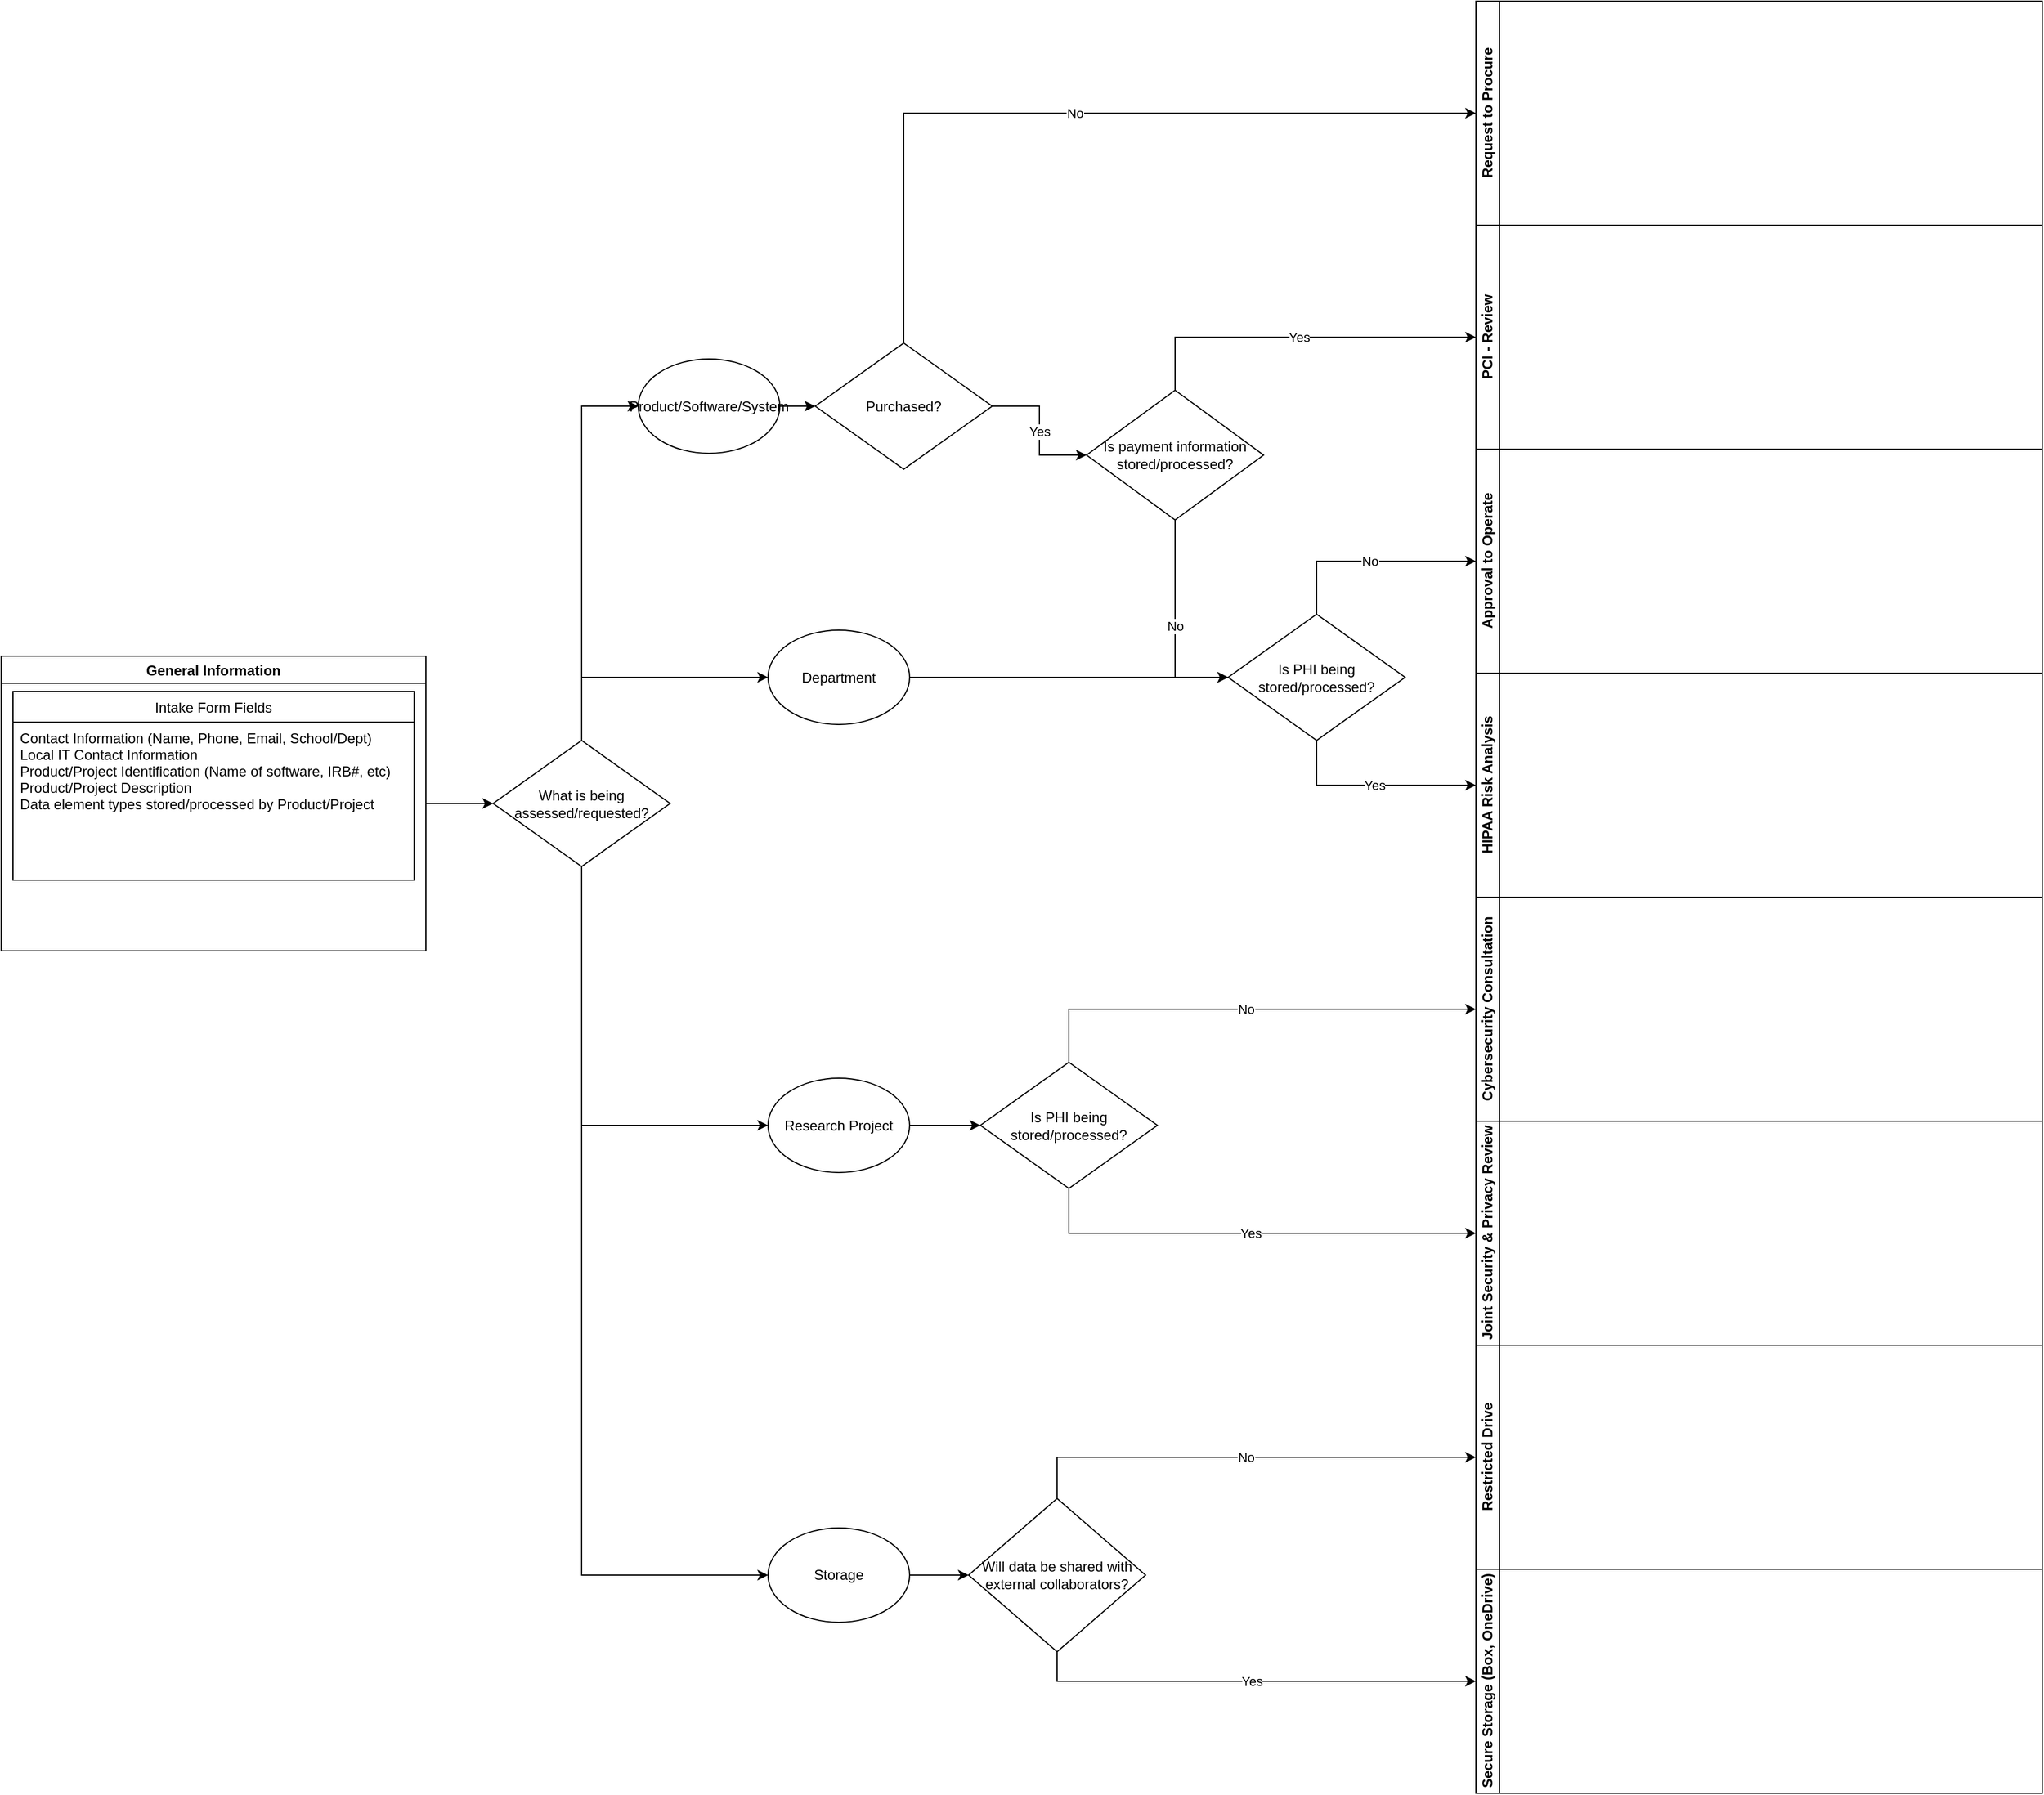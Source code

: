 <mxfile version="13.1.1" type="github">
  <diagram id="prtHgNgQTEPvFCAcTncT" name="Page-1">
    <mxGraphModel dx="3080" dy="1896" grid="1" gridSize="10" guides="1" tooltips="1" connect="1" arrows="1" fold="1" page="1" pageScale="1" pageWidth="827" pageHeight="1169" math="0" shadow="0">
      <root>
        <mxCell id="0" />
        <mxCell id="1" parent="0" />
        <mxCell id="ICGc_ksDgKoEMmsDHTLX-52" value="" style="edgeStyle=orthogonalEdgeStyle;rounded=0;orthogonalLoop=1;jettySize=auto;html=1;entryX=0;entryY=0.5;entryDx=0;entryDy=0;" edge="1" parent="1" source="yxAS-kUYhovaRyHfJ3Vv-26" target="yxAS-kUYhovaRyHfJ3Vv-39">
          <mxGeometry relative="1" as="geometry">
            <mxPoint x="-660" y="560.5" as="targetPoint" />
          </mxGeometry>
        </mxCell>
        <mxCell id="yxAS-kUYhovaRyHfJ3Vv-26" value="General Information" style="swimlane;" parent="1" vertex="1">
          <mxGeometry x="-980" y="435.5" width="360" height="250" as="geometry" />
        </mxCell>
        <mxCell id="yxAS-kUYhovaRyHfJ3Vv-28" value="Intake Form Fields" style="swimlane;fontStyle=0;childLayout=stackLayout;horizontal=1;startSize=26;fillColor=none;horizontalStack=0;resizeParent=1;resizeParentMax=0;resizeLast=0;collapsible=1;marginBottom=0;" parent="yxAS-kUYhovaRyHfJ3Vv-26" vertex="1">
          <mxGeometry x="10" y="30" width="340" height="160" as="geometry" />
        </mxCell>
        <mxCell id="yxAS-kUYhovaRyHfJ3Vv-31" value="Contact Information (Name, Phone, Email, School/Dept)&#xa;Local IT Contact Information&#xa;Product/Project Identification (Name of software, IRB#, etc)&#xa;Product/Project Description&#xa;Data element types stored/processed by Product/Project&#xa;&#xa;&#xa;&#xa;" style="text;strokeColor=none;fillColor=none;align=left;verticalAlign=top;spacingLeft=4;spacingRight=4;overflow=hidden;rotatable=0;points=[[0,0.5],[1,0.5]];portConstraint=eastwest;" parent="yxAS-kUYhovaRyHfJ3Vv-28" vertex="1">
          <mxGeometry y="26" width="340" height="134" as="geometry" />
        </mxCell>
        <mxCell id="ICGc_ksDgKoEMmsDHTLX-37" value="No" style="edgeStyle=orthogonalEdgeStyle;rounded=0;orthogonalLoop=1;jettySize=auto;html=1;exitX=0.5;exitY=0;exitDx=0;exitDy=0;entryX=0;entryY=0.5;entryDx=0;entryDy=0;" edge="1" parent="1" source="yxAS-kUYhovaRyHfJ3Vv-38" target="ICGc_ksDgKoEMmsDHTLX-30">
          <mxGeometry relative="1" as="geometry" />
        </mxCell>
        <mxCell id="ICGc_ksDgKoEMmsDHTLX-38" value="Yes" style="edgeStyle=orthogonalEdgeStyle;rounded=0;orthogonalLoop=1;jettySize=auto;html=1;exitX=0.5;exitY=1;exitDx=0;exitDy=0;entryX=0;entryY=0.5;entryDx=0;entryDy=0;" edge="1" parent="1" source="yxAS-kUYhovaRyHfJ3Vv-38" target="ICGc_ksDgKoEMmsDHTLX-36">
          <mxGeometry relative="1" as="geometry" />
        </mxCell>
        <mxCell id="yxAS-kUYhovaRyHfJ3Vv-38" value="Is PHI being stored/processed?" style="rhombus;whiteSpace=wrap;html=1;" parent="1" vertex="1">
          <mxGeometry x="60" y="400" width="150" height="107" as="geometry" />
        </mxCell>
        <mxCell id="ICGc_ksDgKoEMmsDHTLX-19" style="edgeStyle=orthogonalEdgeStyle;rounded=0;orthogonalLoop=1;jettySize=auto;html=1;exitX=0.5;exitY=0;exitDx=0;exitDy=0;entryX=0;entryY=0.5;entryDx=0;entryDy=0;" edge="1" parent="1" source="yxAS-kUYhovaRyHfJ3Vv-39" target="ICGc_ksDgKoEMmsDHTLX-6">
          <mxGeometry relative="1" as="geometry" />
        </mxCell>
        <mxCell id="ICGc_ksDgKoEMmsDHTLX-24" style="edgeStyle=orthogonalEdgeStyle;rounded=0;orthogonalLoop=1;jettySize=auto;html=1;exitX=0.5;exitY=0;exitDx=0;exitDy=0;entryX=0;entryY=0.5;entryDx=0;entryDy=0;" edge="1" parent="1" source="yxAS-kUYhovaRyHfJ3Vv-39" target="ICGc_ksDgKoEMmsDHTLX-7">
          <mxGeometry relative="1" as="geometry" />
        </mxCell>
        <mxCell id="ICGc_ksDgKoEMmsDHTLX-27" style="edgeStyle=orthogonalEdgeStyle;rounded=0;orthogonalLoop=1;jettySize=auto;html=1;exitX=0.5;exitY=1;exitDx=0;exitDy=0;entryX=0;entryY=0.5;entryDx=0;entryDy=0;" edge="1" parent="1" source="yxAS-kUYhovaRyHfJ3Vv-39" target="ICGc_ksDgKoEMmsDHTLX-9">
          <mxGeometry relative="1" as="geometry" />
        </mxCell>
        <mxCell id="ICGc_ksDgKoEMmsDHTLX-61" style="edgeStyle=orthogonalEdgeStyle;rounded=0;orthogonalLoop=1;jettySize=auto;html=1;exitX=0.5;exitY=1;exitDx=0;exitDy=0;entryX=0;entryY=0.5;entryDx=0;entryDy=0;" edge="1" parent="1" source="yxAS-kUYhovaRyHfJ3Vv-39" target="ICGc_ksDgKoEMmsDHTLX-60">
          <mxGeometry relative="1" as="geometry" />
        </mxCell>
        <mxCell id="yxAS-kUYhovaRyHfJ3Vv-39" value="What is being assessed/requested?" style="rhombus;whiteSpace=wrap;html=1;" parent="1" vertex="1">
          <mxGeometry x="-563" y="507" width="150" height="107" as="geometry" />
        </mxCell>
        <mxCell id="ICGc_ksDgKoEMmsDHTLX-31" value="" style="edgeStyle=orthogonalEdgeStyle;rounded=0;orthogonalLoop=1;jettySize=auto;html=1;" edge="1" parent="1" source="ICGc_ksDgKoEMmsDHTLX-6" target="ICGc_ksDgKoEMmsDHTLX-28">
          <mxGeometry relative="1" as="geometry" />
        </mxCell>
        <mxCell id="ICGc_ksDgKoEMmsDHTLX-6" value="Product/Software/System" style="ellipse;whiteSpace=wrap;html=1;" vertex="1" parent="1">
          <mxGeometry x="-440" y="183.5" width="120" height="80" as="geometry" />
        </mxCell>
        <mxCell id="ICGc_ksDgKoEMmsDHTLX-14" style="edgeStyle=orthogonalEdgeStyle;rounded=0;orthogonalLoop=1;jettySize=auto;html=1;exitX=1;exitY=0.5;exitDx=0;exitDy=0;entryX=0;entryY=0.5;entryDx=0;entryDy=0;" edge="1" parent="1" source="ICGc_ksDgKoEMmsDHTLX-7" target="yxAS-kUYhovaRyHfJ3Vv-38">
          <mxGeometry relative="1" as="geometry" />
        </mxCell>
        <mxCell id="ICGc_ksDgKoEMmsDHTLX-7" value="&lt;div&gt;Department&lt;/div&gt;" style="ellipse;whiteSpace=wrap;html=1;" vertex="1" parent="1">
          <mxGeometry x="-330" y="413.5" width="120" height="80" as="geometry" />
        </mxCell>
        <mxCell id="ICGc_ksDgKoEMmsDHTLX-63" style="edgeStyle=orthogonalEdgeStyle;rounded=0;orthogonalLoop=1;jettySize=auto;html=1;exitX=1;exitY=0.5;exitDx=0;exitDy=0;entryX=0;entryY=0.5;entryDx=0;entryDy=0;" edge="1" parent="1" source="ICGc_ksDgKoEMmsDHTLX-9" target="ICGc_ksDgKoEMmsDHTLX-55">
          <mxGeometry relative="1" as="geometry" />
        </mxCell>
        <mxCell id="ICGc_ksDgKoEMmsDHTLX-9" value="Storage" style="ellipse;whiteSpace=wrap;html=1;" vertex="1" parent="1">
          <mxGeometry x="-330" y="1175" width="120" height="80" as="geometry" />
        </mxCell>
        <mxCell id="ICGc_ksDgKoEMmsDHTLX-35" value="Yes" style="edgeStyle=orthogonalEdgeStyle;rounded=0;orthogonalLoop=1;jettySize=auto;html=1;exitX=0.5;exitY=0;exitDx=0;exitDy=0;entryX=0;entryY=0.5;entryDx=0;entryDy=0;" edge="1" parent="1" source="ICGc_ksDgKoEMmsDHTLX-23" target="ICGc_ksDgKoEMmsDHTLX-18">
          <mxGeometry relative="1" as="geometry" />
        </mxCell>
        <mxCell id="ICGc_ksDgKoEMmsDHTLX-48" value="&lt;div&gt;No&lt;/div&gt;" style="edgeStyle=orthogonalEdgeStyle;rounded=0;orthogonalLoop=1;jettySize=auto;html=1;exitX=0.5;exitY=1;exitDx=0;exitDy=0;entryX=0;entryY=0.5;entryDx=0;entryDy=0;" edge="1" parent="1" source="ICGc_ksDgKoEMmsDHTLX-23" target="yxAS-kUYhovaRyHfJ3Vv-38">
          <mxGeometry relative="1" as="geometry" />
        </mxCell>
        <mxCell id="ICGc_ksDgKoEMmsDHTLX-23" value="Is payment information stored/processed?" style="rhombus;whiteSpace=wrap;html=1;" vertex="1" parent="1">
          <mxGeometry x="-60" y="210" width="150" height="110" as="geometry" />
        </mxCell>
        <mxCell id="ICGc_ksDgKoEMmsDHTLX-18" value="PCI - Review" style="swimlane;html=1;startSize=20;horizontal=0;" vertex="1" parent="1">
          <mxGeometry x="270" y="70" width="480" height="190" as="geometry" />
        </mxCell>
        <mxCell id="ICGc_ksDgKoEMmsDHTLX-32" value="&lt;div&gt;No&lt;/div&gt;" style="edgeStyle=orthogonalEdgeStyle;rounded=0;orthogonalLoop=1;jettySize=auto;html=1;exitX=0.5;exitY=0;exitDx=0;exitDy=0;entryX=0;entryY=0.5;entryDx=0;entryDy=0;" edge="1" parent="1" source="ICGc_ksDgKoEMmsDHTLX-28" target="ICGc_ksDgKoEMmsDHTLX-29">
          <mxGeometry relative="1" as="geometry" />
        </mxCell>
        <mxCell id="ICGc_ksDgKoEMmsDHTLX-34" value="Yes" style="edgeStyle=orthogonalEdgeStyle;rounded=0;orthogonalLoop=1;jettySize=auto;html=1;" edge="1" parent="1" source="ICGc_ksDgKoEMmsDHTLX-28" target="ICGc_ksDgKoEMmsDHTLX-23">
          <mxGeometry relative="1" as="geometry" />
        </mxCell>
        <mxCell id="ICGc_ksDgKoEMmsDHTLX-28" value="Purchased?" style="rhombus;whiteSpace=wrap;html=1;" vertex="1" parent="1">
          <mxGeometry x="-290" y="170" width="150" height="107" as="geometry" />
        </mxCell>
        <mxCell id="ICGc_ksDgKoEMmsDHTLX-29" value="Request to Procure" style="swimlane;html=1;startSize=20;horizontal=0;" vertex="1" parent="1">
          <mxGeometry x="270" y="-120" width="480" height="190" as="geometry" />
        </mxCell>
        <mxCell id="ICGc_ksDgKoEMmsDHTLX-30" value="Approval to Operate" style="swimlane;html=1;startSize=20;horizontal=0;" vertex="1" parent="1">
          <mxGeometry x="270" y="260" width="480" height="190" as="geometry" />
        </mxCell>
        <mxCell id="ICGc_ksDgKoEMmsDHTLX-36" value="HIPAA Risk Analysis" style="swimlane;html=1;startSize=20;horizontal=0;" vertex="1" parent="1">
          <mxGeometry x="270" y="450" width="480" height="190" as="geometry" />
        </mxCell>
        <mxCell id="ICGc_ksDgKoEMmsDHTLX-46" value="No" style="edgeStyle=orthogonalEdgeStyle;rounded=0;orthogonalLoop=1;jettySize=auto;html=1;exitX=0.5;exitY=0;exitDx=0;exitDy=0;entryX=0;entryY=0.5;entryDx=0;entryDy=0;" edge="1" parent="1" source="ICGc_ksDgKoEMmsDHTLX-42" target="ICGc_ksDgKoEMmsDHTLX-44">
          <mxGeometry relative="1" as="geometry" />
        </mxCell>
        <mxCell id="ICGc_ksDgKoEMmsDHTLX-47" value="Yes" style="edgeStyle=orthogonalEdgeStyle;rounded=0;orthogonalLoop=1;jettySize=auto;html=1;exitX=0.5;exitY=1;exitDx=0;exitDy=0;entryX=0;entryY=0.5;entryDx=0;entryDy=0;" edge="1" parent="1" source="ICGc_ksDgKoEMmsDHTLX-42" target="ICGc_ksDgKoEMmsDHTLX-45">
          <mxGeometry relative="1" as="geometry" />
        </mxCell>
        <mxCell id="ICGc_ksDgKoEMmsDHTLX-42" value="Is PHI being stored/processed?" style="rhombus;whiteSpace=wrap;html=1;" vertex="1" parent="1">
          <mxGeometry x="-150" y="780" width="150" height="107" as="geometry" />
        </mxCell>
        <mxCell id="ICGc_ksDgKoEMmsDHTLX-44" value="&lt;div&gt;Cybersecurity Consultation&lt;/div&gt;" style="swimlane;html=1;startSize=20;horizontal=0;" vertex="1" parent="1">
          <mxGeometry x="270" y="640" width="480" height="190" as="geometry" />
        </mxCell>
        <mxCell id="ICGc_ksDgKoEMmsDHTLX-45" value="Joint Security &amp;amp; Privacy Review" style="swimlane;html=1;startSize=20;horizontal=0;" vertex="1" parent="1">
          <mxGeometry x="270" y="830" width="480" height="190" as="geometry" />
        </mxCell>
        <mxCell id="ICGc_ksDgKoEMmsDHTLX-53" value="No" style="edgeStyle=orthogonalEdgeStyle;rounded=0;orthogonalLoop=1;jettySize=auto;html=1;exitX=0.5;exitY=0;exitDx=0;exitDy=0;entryX=0;entryY=0.5;entryDx=0;entryDy=0;" edge="1" parent="1" source="ICGc_ksDgKoEMmsDHTLX-55" target="ICGc_ksDgKoEMmsDHTLX-56">
          <mxGeometry relative="1" as="geometry" />
        </mxCell>
        <mxCell id="ICGc_ksDgKoEMmsDHTLX-54" value="Yes" style="edgeStyle=orthogonalEdgeStyle;rounded=0;orthogonalLoop=1;jettySize=auto;html=1;exitX=0.5;exitY=1;exitDx=0;exitDy=0;entryX=0;entryY=0.5;entryDx=0;entryDy=0;" edge="1" parent="1" source="ICGc_ksDgKoEMmsDHTLX-55" target="ICGc_ksDgKoEMmsDHTLX-57">
          <mxGeometry relative="1" as="geometry" />
        </mxCell>
        <mxCell id="ICGc_ksDgKoEMmsDHTLX-55" value="Will data be shared with external collaborators?" style="rhombus;whiteSpace=wrap;html=1;" vertex="1" parent="1">
          <mxGeometry x="-160" y="1150" width="150" height="130" as="geometry" />
        </mxCell>
        <mxCell id="ICGc_ksDgKoEMmsDHTLX-56" value="Restricted Drive" style="swimlane;html=1;startSize=20;horizontal=0;" vertex="1" parent="1">
          <mxGeometry x="270" y="1020" width="480" height="190" as="geometry" />
        </mxCell>
        <mxCell id="ICGc_ksDgKoEMmsDHTLX-57" value="Secure Storage (Box, OneDrive)" style="swimlane;html=1;startSize=20;horizontal=0;" vertex="1" parent="1">
          <mxGeometry x="270" y="1210" width="480" height="190" as="geometry" />
        </mxCell>
        <mxCell id="ICGc_ksDgKoEMmsDHTLX-62" style="edgeStyle=orthogonalEdgeStyle;rounded=0;orthogonalLoop=1;jettySize=auto;html=1;exitX=1;exitY=0.5;exitDx=0;exitDy=0;entryX=0;entryY=0.5;entryDx=0;entryDy=0;" edge="1" parent="1" source="ICGc_ksDgKoEMmsDHTLX-60" target="ICGc_ksDgKoEMmsDHTLX-42">
          <mxGeometry relative="1" as="geometry" />
        </mxCell>
        <mxCell id="ICGc_ksDgKoEMmsDHTLX-60" value="&lt;div&gt;Research Project&lt;br&gt;&lt;/div&gt;" style="ellipse;whiteSpace=wrap;html=1;" vertex="1" parent="1">
          <mxGeometry x="-330" y="793.5" width="120" height="80" as="geometry" />
        </mxCell>
      </root>
    </mxGraphModel>
  </diagram>
</mxfile>
